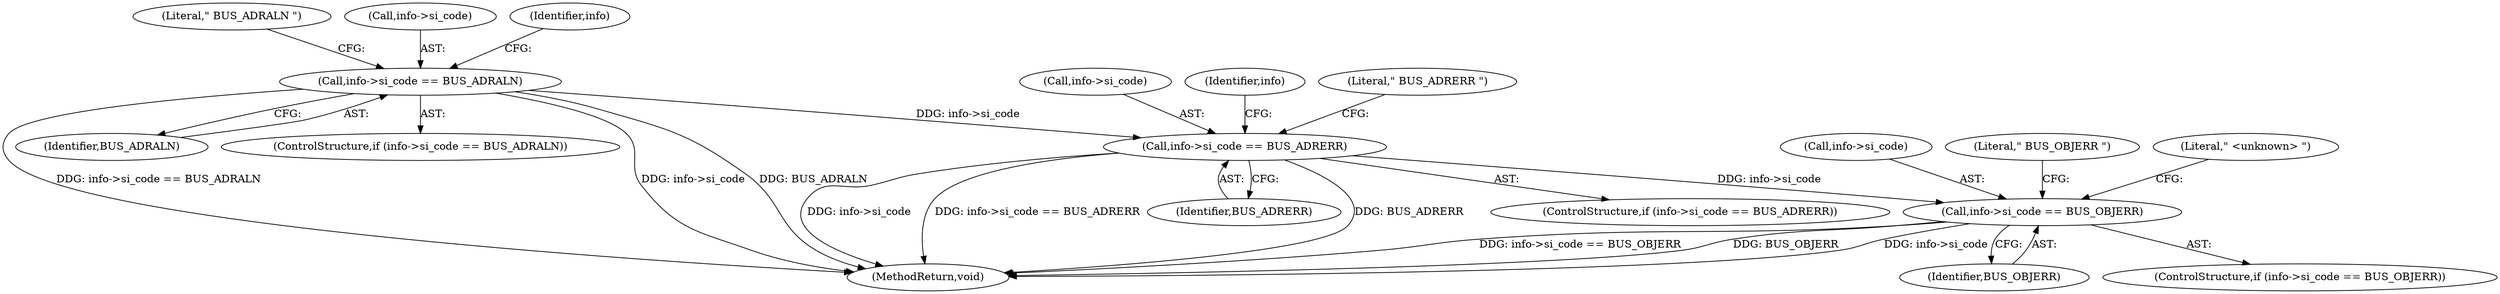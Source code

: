 digraph "0_Chrome_805eabb91d386c86bd64336c7643f6dfa864151d@pointer" {
"1000140" [label="(Call,info->si_code == BUS_ADRERR)"];
"1000131" [label="(Call,info->si_code == BUS_ADRALN)"];
"1000149" [label="(Call,info->si_code == BUS_OBJERR)"];
"1000150" [label="(Call,info->si_code)"];
"1000137" [label="(Literal,\" BUS_ADRALN \")"];
"1000445" [label="(MethodReturn,void)"];
"1000141" [label="(Call,info->si_code)"];
"1000131" [label="(Call,info->si_code == BUS_ADRALN)"];
"1000140" [label="(Call,info->si_code == BUS_ADRERR)"];
"1000151" [label="(Identifier,info)"];
"1000149" [label="(Call,info->si_code == BUS_OBJERR)"];
"1000132" [label="(Call,info->si_code)"];
"1000146" [label="(Literal,\" BUS_ADRERR \")"];
"1000142" [label="(Identifier,info)"];
"1000153" [label="(Identifier,BUS_OBJERR)"];
"1000135" [label="(Identifier,BUS_ADRALN)"];
"1000139" [label="(ControlStructure,if (info->si_code == BUS_ADRERR))"];
"1000148" [label="(ControlStructure,if (info->si_code == BUS_OBJERR))"];
"1000155" [label="(Literal,\" BUS_OBJERR \")"];
"1000158" [label="(Literal,\" <unknown> \")"];
"1000144" [label="(Identifier,BUS_ADRERR)"];
"1000130" [label="(ControlStructure,if (info->si_code == BUS_ADRALN))"];
"1000140" -> "1000139"  [label="AST: "];
"1000140" -> "1000144"  [label="CFG: "];
"1000141" -> "1000140"  [label="AST: "];
"1000144" -> "1000140"  [label="AST: "];
"1000146" -> "1000140"  [label="CFG: "];
"1000151" -> "1000140"  [label="CFG: "];
"1000140" -> "1000445"  [label="DDG: info->si_code"];
"1000140" -> "1000445"  [label="DDG: info->si_code == BUS_ADRERR"];
"1000140" -> "1000445"  [label="DDG: BUS_ADRERR"];
"1000131" -> "1000140"  [label="DDG: info->si_code"];
"1000140" -> "1000149"  [label="DDG: info->si_code"];
"1000131" -> "1000130"  [label="AST: "];
"1000131" -> "1000135"  [label="CFG: "];
"1000132" -> "1000131"  [label="AST: "];
"1000135" -> "1000131"  [label="AST: "];
"1000137" -> "1000131"  [label="CFG: "];
"1000142" -> "1000131"  [label="CFG: "];
"1000131" -> "1000445"  [label="DDG: info->si_code"];
"1000131" -> "1000445"  [label="DDG: BUS_ADRALN"];
"1000131" -> "1000445"  [label="DDG: info->si_code == BUS_ADRALN"];
"1000149" -> "1000148"  [label="AST: "];
"1000149" -> "1000153"  [label="CFG: "];
"1000150" -> "1000149"  [label="AST: "];
"1000153" -> "1000149"  [label="AST: "];
"1000155" -> "1000149"  [label="CFG: "];
"1000158" -> "1000149"  [label="CFG: "];
"1000149" -> "1000445"  [label="DDG: info->si_code == BUS_OBJERR"];
"1000149" -> "1000445"  [label="DDG: BUS_OBJERR"];
"1000149" -> "1000445"  [label="DDG: info->si_code"];
}
